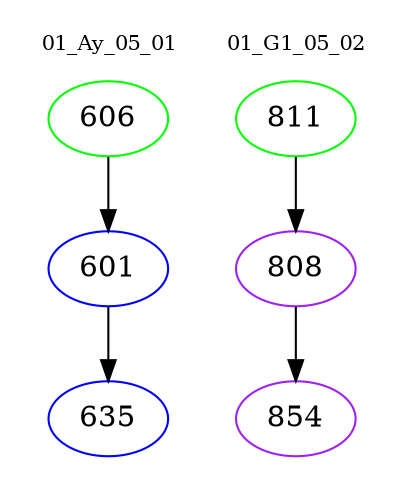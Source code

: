 digraph{
subgraph cluster_0 {
color = white
label = "01_Ay_05_01";
fontsize=10;
T0_606 [label="606", color="green"]
T0_606 -> T0_601 [color="black"]
T0_601 [label="601", color="blue"]
T0_601 -> T0_635 [color="black"]
T0_635 [label="635", color="blue"]
}
subgraph cluster_1 {
color = white
label = "01_G1_05_02";
fontsize=10;
T1_811 [label="811", color="green"]
T1_811 -> T1_808 [color="black"]
T1_808 [label="808", color="purple"]
T1_808 -> T1_854 [color="black"]
T1_854 [label="854", color="purple"]
}
}

